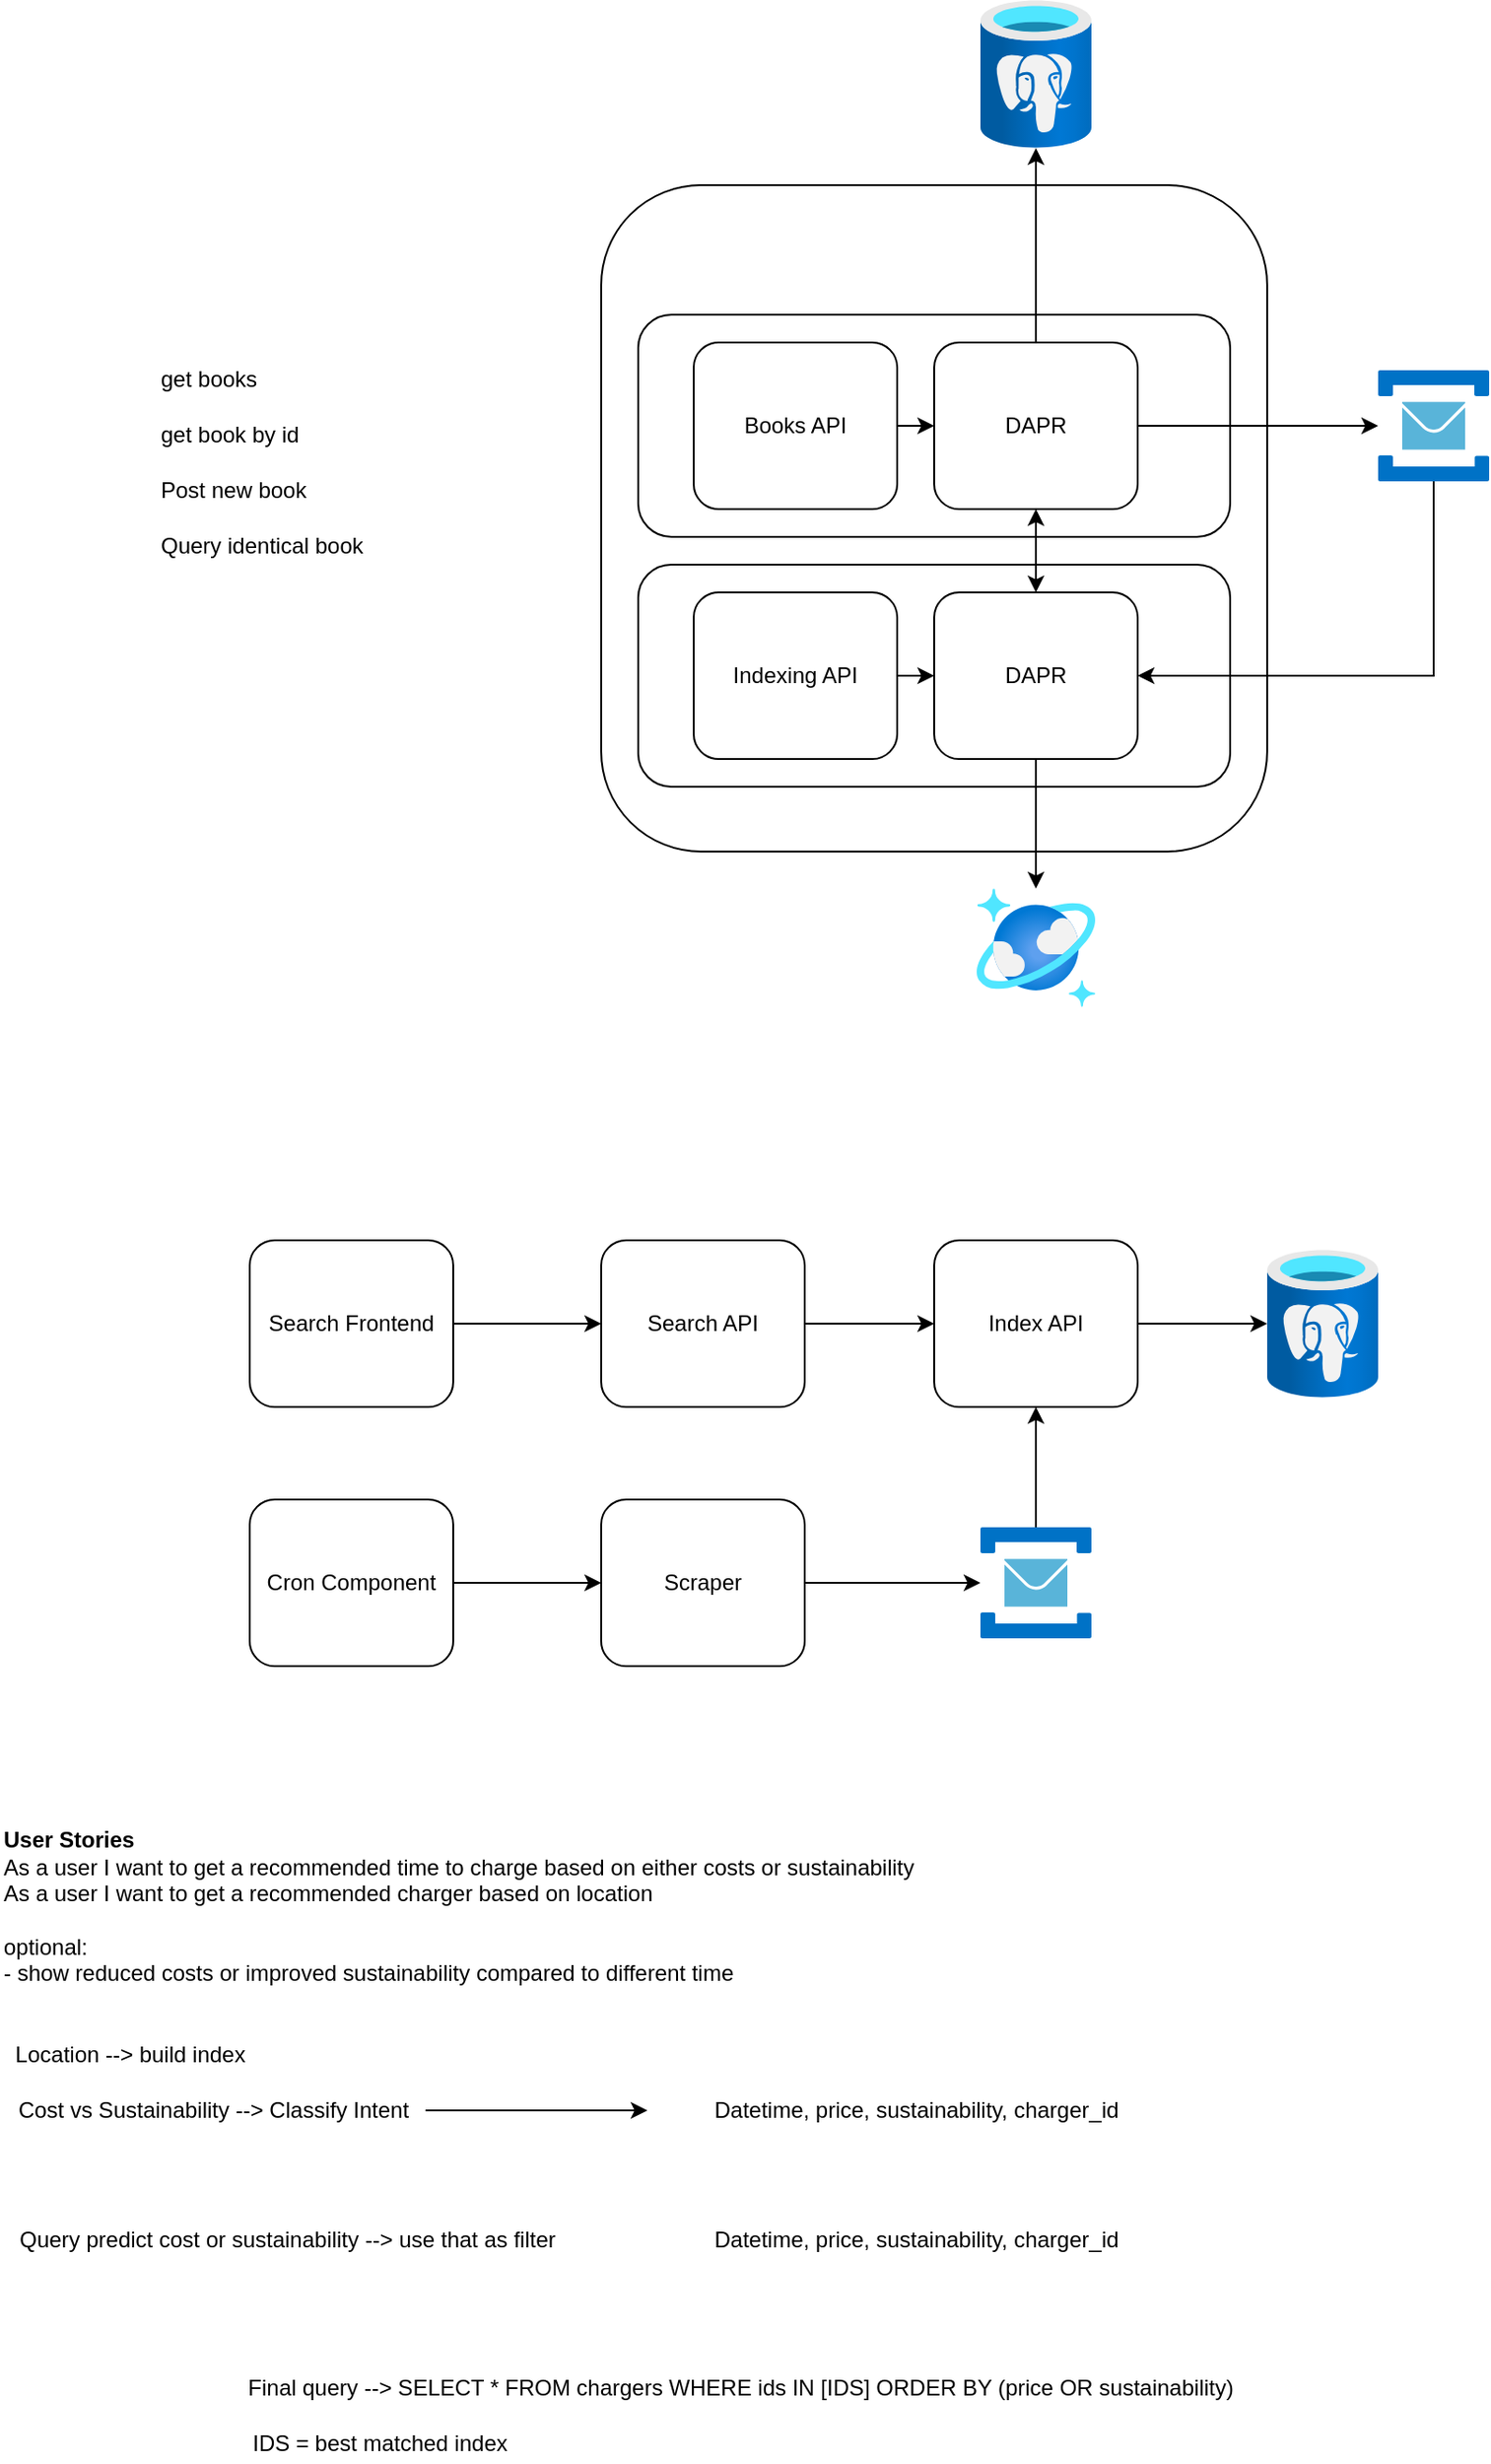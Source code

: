 <mxfile version="17.4.6" type="github">
  <diagram id="SfHHLpiwJr73_0ugCJFA" name="Page-1">
    <mxGraphModel dx="1845" dy="573" grid="1" gridSize="10" guides="1" tooltips="1" connect="1" arrows="1" fold="1" page="1" pageScale="1" pageWidth="827" pageHeight="1169" math="0" shadow="0">
      <root>
        <mxCell id="0" />
        <mxCell id="1" parent="0" />
        <mxCell id="HXpjKARE5DErHcW23QTs-9" value="" style="rounded=1;whiteSpace=wrap;html=1;" parent="1" vertex="1">
          <mxGeometry x="260" y="260" width="360" height="360" as="geometry" />
        </mxCell>
        <mxCell id="HXpjKARE5DErHcW23QTs-10" value="" style="shape=image;verticalLabelPosition=bottom;labelBackgroundColor=default;verticalAlign=top;aspect=fixed;imageAspect=0;image=https://www.freelogovectors.net/wp-content/uploads/2022/03/azure_container_apps_logo_freelogovectors.net_-400x400.png;" parent="1" vertex="1">
          <mxGeometry x="300" y="270" width="50" height="50" as="geometry" />
        </mxCell>
        <mxCell id="HXpjKARE5DErHcW23QTs-12" value="" style="aspect=fixed;html=1;points=[];align=center;image;fontSize=12;image=img/lib/azure2/databases/Azure_Database_PostgreSQL_Server.svg;" parent="1" vertex="1">
          <mxGeometry x="465" y="160" width="60" height="80" as="geometry" />
        </mxCell>
        <mxCell id="HXpjKARE5DErHcW23QTs-13" value="" style="sketch=0;aspect=fixed;html=1;points=[];align=center;image;fontSize=12;image=img/lib/mscae/Service_Bus.svg;" parent="1" vertex="1">
          <mxGeometry x="680" y="360" width="60" height="60" as="geometry" />
        </mxCell>
        <mxCell id="HXpjKARE5DErHcW23QTs-14" value="" style="rounded=1;whiteSpace=wrap;html=1;" parent="1" vertex="1">
          <mxGeometry x="280" y="330" width="320" height="120" as="geometry" />
        </mxCell>
        <mxCell id="HXpjKARE5DErHcW23QTs-15" value="" style="rounded=1;whiteSpace=wrap;html=1;" parent="1" vertex="1">
          <mxGeometry x="280" y="465" width="320" height="120" as="geometry" />
        </mxCell>
        <mxCell id="HXpjKARE5DErHcW23QTs-21" style="edgeStyle=orthogonalEdgeStyle;rounded=0;orthogonalLoop=1;jettySize=auto;html=1;exitX=1;exitY=0.5;exitDx=0;exitDy=0;entryX=0;entryY=0.5;entryDx=0;entryDy=0;" parent="1" source="HXpjKARE5DErHcW23QTs-17" target="HXpjKARE5DErHcW23QTs-18" edge="1">
          <mxGeometry relative="1" as="geometry" />
        </mxCell>
        <mxCell id="HXpjKARE5DErHcW23QTs-17" value="&lt;span&gt;Books API&lt;/span&gt;" style="rounded=1;whiteSpace=wrap;html=1;" parent="1" vertex="1">
          <mxGeometry x="310" y="345" width="110" height="90" as="geometry" />
        </mxCell>
        <mxCell id="HXpjKARE5DErHcW23QTs-23" style="edgeStyle=orthogonalEdgeStyle;rounded=0;orthogonalLoop=1;jettySize=auto;html=1;exitX=1;exitY=0.5;exitDx=0;exitDy=0;" parent="1" source="HXpjKARE5DErHcW23QTs-18" target="HXpjKARE5DErHcW23QTs-13" edge="1">
          <mxGeometry relative="1" as="geometry" />
        </mxCell>
        <mxCell id="HXpjKARE5DErHcW23QTs-24" style="edgeStyle=orthogonalEdgeStyle;rounded=0;orthogonalLoop=1;jettySize=auto;html=1;exitX=0.5;exitY=1;exitDx=0;exitDy=0;startArrow=classic;startFill=1;" parent="1" source="HXpjKARE5DErHcW23QTs-18" target="HXpjKARE5DErHcW23QTs-20" edge="1">
          <mxGeometry relative="1" as="geometry" />
        </mxCell>
        <mxCell id="HXpjKARE5DErHcW23QTs-33" style="edgeStyle=orthogonalEdgeStyle;rounded=0;orthogonalLoop=1;jettySize=auto;html=1;startArrow=none;startFill=0;" parent="1" source="HXpjKARE5DErHcW23QTs-18" target="HXpjKARE5DErHcW23QTs-12" edge="1">
          <mxGeometry relative="1" as="geometry" />
        </mxCell>
        <mxCell id="HXpjKARE5DErHcW23QTs-18" value="&lt;span&gt;DAPR&lt;/span&gt;" style="rounded=1;whiteSpace=wrap;html=1;" parent="1" vertex="1">
          <mxGeometry x="440" y="345" width="110" height="90" as="geometry" />
        </mxCell>
        <mxCell id="HXpjKARE5DErHcW23QTs-22" style="edgeStyle=orthogonalEdgeStyle;rounded=0;orthogonalLoop=1;jettySize=auto;html=1;exitX=1;exitY=0.5;exitDx=0;exitDy=0;entryX=0;entryY=0.5;entryDx=0;entryDy=0;" parent="1" source="HXpjKARE5DErHcW23QTs-19" target="HXpjKARE5DErHcW23QTs-20" edge="1">
          <mxGeometry relative="1" as="geometry" />
        </mxCell>
        <mxCell id="HXpjKARE5DErHcW23QTs-19" value="&lt;span&gt;Indexing API&lt;/span&gt;" style="rounded=1;whiteSpace=wrap;html=1;" parent="1" vertex="1">
          <mxGeometry x="310" y="480" width="110" height="90" as="geometry" />
        </mxCell>
        <mxCell id="HXpjKARE5DErHcW23QTs-38" style="edgeStyle=orthogonalEdgeStyle;rounded=0;orthogonalLoop=1;jettySize=auto;html=1;exitX=0.5;exitY=1;exitDx=0;exitDy=0;entryX=0.5;entryY=0;entryDx=0;entryDy=0;entryPerimeter=0;startArrow=none;startFill=0;" parent="1" source="HXpjKARE5DErHcW23QTs-20" target="HXpjKARE5DErHcW23QTs-36" edge="1">
          <mxGeometry relative="1" as="geometry" />
        </mxCell>
        <mxCell id="HXpjKARE5DErHcW23QTs-20" value="&lt;span&gt;DAPR&lt;/span&gt;" style="rounded=1;whiteSpace=wrap;html=1;" parent="1" vertex="1">
          <mxGeometry x="440" y="480" width="110" height="90" as="geometry" />
        </mxCell>
        <mxCell id="HXpjKARE5DErHcW23QTs-26" style="edgeStyle=orthogonalEdgeStyle;rounded=0;orthogonalLoop=1;jettySize=auto;html=1;entryX=1;entryY=0.5;entryDx=0;entryDy=0;startArrow=none;startFill=0;" parent="1" edge="1">
          <mxGeometry relative="1" as="geometry">
            <mxPoint x="710" y="420" as="sourcePoint" />
            <mxPoint x="550" y="525" as="targetPoint" />
            <Array as="points">
              <mxPoint x="710" y="525" />
            </Array>
          </mxGeometry>
        </mxCell>
        <mxCell id="HXpjKARE5DErHcW23QTs-27" value="Post new book" style="text;html=1;strokeColor=none;fillColor=none;align=left;verticalAlign=middle;whiteSpace=wrap;rounded=0;" parent="1" vertex="1">
          <mxGeometry x="20" y="410" width="120" height="30" as="geometry" />
        </mxCell>
        <mxCell id="HXpjKARE5DErHcW23QTs-28" value="Query identical book" style="text;html=1;strokeColor=none;fillColor=none;align=left;verticalAlign=middle;whiteSpace=wrap;rounded=0;" parent="1" vertex="1">
          <mxGeometry x="20" y="440" width="120" height="30" as="geometry" />
        </mxCell>
        <mxCell id="HXpjKARE5DErHcW23QTs-29" value="get book by id" style="text;html=1;strokeColor=none;fillColor=none;align=left;verticalAlign=middle;whiteSpace=wrap;rounded=0;" parent="1" vertex="1">
          <mxGeometry x="20" y="380" width="120" height="30" as="geometry" />
        </mxCell>
        <mxCell id="HXpjKARE5DErHcW23QTs-30" value="get books" style="text;html=1;strokeColor=none;fillColor=none;align=left;verticalAlign=middle;whiteSpace=wrap;rounded=0;" parent="1" vertex="1">
          <mxGeometry x="20" y="350" width="120" height="30" as="geometry" />
        </mxCell>
        <mxCell id="HXpjKARE5DErHcW23QTs-36" value="" style="aspect=fixed;html=1;points=[];align=center;image;fontSize=12;image=img/lib/azure2/databases/Azure_Cosmos_DB.svg;" parent="1" vertex="1">
          <mxGeometry x="463" y="640" width="64" height="64" as="geometry" />
        </mxCell>
        <mxCell id="jfwE3hBXCl0OuWNO--gO-10" style="edgeStyle=orthogonalEdgeStyle;rounded=0;orthogonalLoop=1;jettySize=auto;html=1;" parent="1" source="jfwE3hBXCl0OuWNO--gO-1" target="jfwE3hBXCl0OuWNO--gO-8" edge="1">
          <mxGeometry relative="1" as="geometry" />
        </mxCell>
        <mxCell id="jfwE3hBXCl0OuWNO--gO-1" value="&lt;span&gt;Scraper&lt;/span&gt;" style="rounded=1;whiteSpace=wrap;html=1;" parent="1" vertex="1">
          <mxGeometry x="260" y="970" width="110" height="90" as="geometry" />
        </mxCell>
        <mxCell id="jfwE3hBXCl0OuWNO--gO-3" style="edgeStyle=orthogonalEdgeStyle;rounded=0;orthogonalLoop=1;jettySize=auto;html=1;" parent="1" source="jfwE3hBXCl0OuWNO--gO-2" target="jfwE3hBXCl0OuWNO--gO-1" edge="1">
          <mxGeometry relative="1" as="geometry" />
        </mxCell>
        <mxCell id="jfwE3hBXCl0OuWNO--gO-2" value="&lt;span&gt;Cron Component&lt;br&gt;&lt;/span&gt;" style="rounded=1;whiteSpace=wrap;html=1;" parent="1" vertex="1">
          <mxGeometry x="70" y="970" width="110" height="90" as="geometry" />
        </mxCell>
        <mxCell id="jfwE3hBXCl0OuWNO--gO-6" style="edgeStyle=orthogonalEdgeStyle;rounded=0;orthogonalLoop=1;jettySize=auto;html=1;" parent="1" source="jfwE3hBXCl0OuWNO--gO-4" target="jfwE3hBXCl0OuWNO--gO-5" edge="1">
          <mxGeometry relative="1" as="geometry" />
        </mxCell>
        <mxCell id="jfwE3hBXCl0OuWNO--gO-4" value="&lt;span&gt;Search Frontend&lt;/span&gt;" style="rounded=1;whiteSpace=wrap;html=1;" parent="1" vertex="1">
          <mxGeometry x="70" y="830" width="110" height="90" as="geometry" />
        </mxCell>
        <mxCell id="jfwE3hBXCl0OuWNO--gO-9" style="edgeStyle=orthogonalEdgeStyle;rounded=0;orthogonalLoop=1;jettySize=auto;html=1;" parent="1" source="jfwE3hBXCl0OuWNO--gO-5" target="jfwE3hBXCl0OuWNO--gO-7" edge="1">
          <mxGeometry relative="1" as="geometry" />
        </mxCell>
        <mxCell id="jfwE3hBXCl0OuWNO--gO-5" value="&lt;span&gt;Search API&lt;/span&gt;" style="rounded=1;whiteSpace=wrap;html=1;" parent="1" vertex="1">
          <mxGeometry x="260" y="830" width="110" height="90" as="geometry" />
        </mxCell>
        <mxCell id="jfwE3hBXCl0OuWNO--gO-14" style="edgeStyle=orthogonalEdgeStyle;rounded=0;orthogonalLoop=1;jettySize=auto;html=1;" parent="1" source="jfwE3hBXCl0OuWNO--gO-7" target="jfwE3hBXCl0OuWNO--gO-12" edge="1">
          <mxGeometry relative="1" as="geometry" />
        </mxCell>
        <mxCell id="jfwE3hBXCl0OuWNO--gO-7" value="&lt;span&gt;Index API&lt;/span&gt;" style="rounded=1;whiteSpace=wrap;html=1;" parent="1" vertex="1">
          <mxGeometry x="440" y="830" width="110" height="90" as="geometry" />
        </mxCell>
        <mxCell id="jfwE3hBXCl0OuWNO--gO-11" style="edgeStyle=orthogonalEdgeStyle;rounded=0;orthogonalLoop=1;jettySize=auto;html=1;entryX=0.5;entryY=1;entryDx=0;entryDy=0;" parent="1" source="jfwE3hBXCl0OuWNO--gO-8" target="jfwE3hBXCl0OuWNO--gO-7" edge="1">
          <mxGeometry relative="1" as="geometry" />
        </mxCell>
        <mxCell id="jfwE3hBXCl0OuWNO--gO-8" value="" style="sketch=0;aspect=fixed;html=1;points=[];align=center;image;fontSize=12;image=img/lib/mscae/Service_Bus.svg;" parent="1" vertex="1">
          <mxGeometry x="465" y="985" width="60" height="60" as="geometry" />
        </mxCell>
        <mxCell id="jfwE3hBXCl0OuWNO--gO-12" value="" style="aspect=fixed;html=1;points=[];align=center;image;fontSize=12;image=img/lib/azure2/databases/Azure_Database_PostgreSQL_Server.svg;" parent="1" vertex="1">
          <mxGeometry x="620" y="835" width="60" height="80" as="geometry" />
        </mxCell>
        <mxCell id="25js9pC19ZkODiDYw02D-1" value="&lt;b&gt;User Stories&lt;/b&gt;&lt;br&gt;As a user I want to get a recommended time to charge based on either costs or sustainability&lt;br&gt;As a user I want to get a recommended charger based on location&lt;br&gt;&lt;br&gt;optional:&lt;br&gt;- show reduced costs or improved sustainability compared to different time" style="text;html=1;align=left;verticalAlign=middle;resizable=0;points=[];autosize=1;strokeColor=none;fillColor=none;" vertex="1" parent="1">
          <mxGeometry x="-65" y="1145" width="510" height="90" as="geometry" />
        </mxCell>
        <mxCell id="25js9pC19ZkODiDYw02D-2" value="Location --&amp;gt; build index" style="text;html=1;align=center;verticalAlign=middle;resizable=0;points=[];autosize=1;strokeColor=none;fillColor=none;" vertex="1" parent="1">
          <mxGeometry x="-65" y="1260" width="140" height="20" as="geometry" />
        </mxCell>
        <mxCell id="25js9pC19ZkODiDYw02D-5" style="edgeStyle=orthogonalEdgeStyle;rounded=0;orthogonalLoop=1;jettySize=auto;html=1;" edge="1" parent="1" source="25js9pC19ZkODiDYw02D-3">
          <mxGeometry relative="1" as="geometry">
            <mxPoint x="285" y="1300" as="targetPoint" />
          </mxGeometry>
        </mxCell>
        <mxCell id="25js9pC19ZkODiDYw02D-3" value="Cost vs Sustainability --&amp;gt; Classify Intent" style="text;html=1;align=center;verticalAlign=middle;resizable=0;points=[];autosize=1;strokeColor=none;fillColor=none;" vertex="1" parent="1">
          <mxGeometry x="-65" y="1290" width="230" height="20" as="geometry" />
        </mxCell>
        <mxCell id="25js9pC19ZkODiDYw02D-4" value="Query predict cost or sustainability --&amp;gt; use that as filter" style="text;html=1;align=center;verticalAlign=middle;resizable=0;points=[];autosize=1;strokeColor=none;fillColor=none;" vertex="1" parent="1">
          <mxGeometry x="-65" y="1360" width="310" height="20" as="geometry" />
        </mxCell>
        <mxCell id="25js9pC19ZkODiDYw02D-6" value="Datetime, price, sustainability, charger_id" style="text;html=1;align=center;verticalAlign=middle;resizable=0;points=[];autosize=1;strokeColor=none;fillColor=none;" vertex="1" parent="1">
          <mxGeometry x="315" y="1290" width="230" height="20" as="geometry" />
        </mxCell>
        <mxCell id="25js9pC19ZkODiDYw02D-7" value="Datetime, price, sustainability, charger_id" style="text;html=1;align=center;verticalAlign=middle;resizable=0;points=[];autosize=1;strokeColor=none;fillColor=none;" vertex="1" parent="1">
          <mxGeometry x="315" y="1360" width="230" height="20" as="geometry" />
        </mxCell>
        <mxCell id="25js9pC19ZkODiDYw02D-8" value="Final query --&amp;gt; SELECT * FROM chargers WHERE ids IN [IDS] ORDER BY (price OR sustainability)" style="text;html=1;align=center;verticalAlign=middle;resizable=0;points=[];autosize=1;strokeColor=none;fillColor=none;" vertex="1" parent="1">
          <mxGeometry x="60" y="1440" width="550" height="20" as="geometry" />
        </mxCell>
        <mxCell id="25js9pC19ZkODiDYw02D-9" value="IDS = best matched index" style="text;html=1;align=center;verticalAlign=middle;resizable=0;points=[];autosize=1;strokeColor=none;fillColor=none;" vertex="1" parent="1">
          <mxGeometry x="65" y="1470" width="150" height="20" as="geometry" />
        </mxCell>
      </root>
    </mxGraphModel>
  </diagram>
</mxfile>
